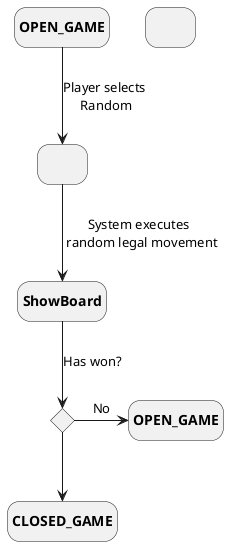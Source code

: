 @startuml Player Move Random
hide empty description
state " " as S1
state "**ShowBoard**" as S2
state " " as S3
state "**OPEN_GAME**" as S0
state "**OPEN_GAME**" as S6
state "**CLOSED_GAME**" as S7

S0 -down-> S1 : Player selects\n Random
S1 --> S2 : System executes \n random legal movement
state choice <<choice>>
S2 --> choice : Has won?
choice -right-> S6 : No
choice --> S7
@enduml